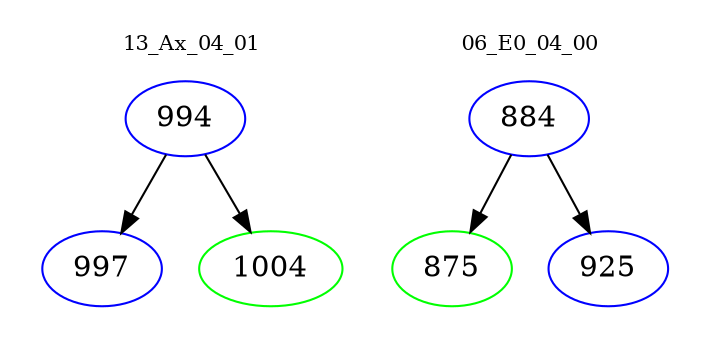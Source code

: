 digraph{
subgraph cluster_0 {
color = white
label = "13_Ax_04_01";
fontsize=10;
T0_994 [label="994", color="blue"]
T0_994 -> T0_997 [color="black"]
T0_997 [label="997", color="blue"]
T0_994 -> T0_1004 [color="black"]
T0_1004 [label="1004", color="green"]
}
subgraph cluster_1 {
color = white
label = "06_E0_04_00";
fontsize=10;
T1_884 [label="884", color="blue"]
T1_884 -> T1_875 [color="black"]
T1_875 [label="875", color="green"]
T1_884 -> T1_925 [color="black"]
T1_925 [label="925", color="blue"]
}
}
